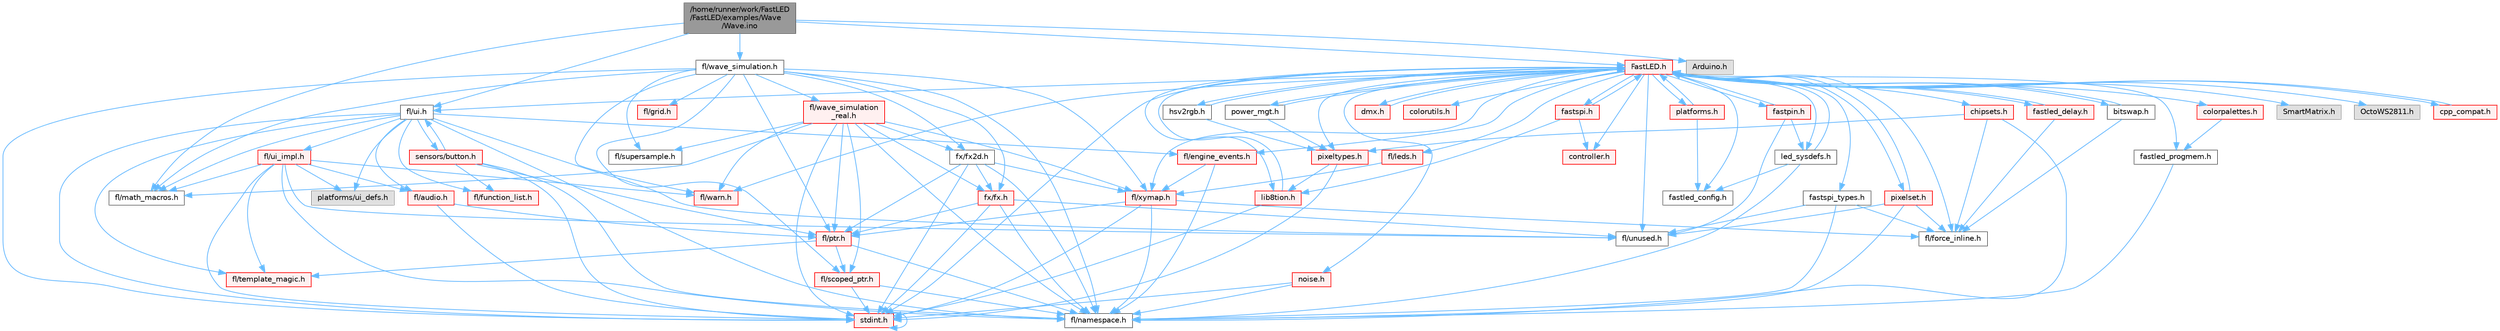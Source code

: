 digraph "/home/runner/work/FastLED/FastLED/examples/Wave/Wave.ino"
{
 // INTERACTIVE_SVG=YES
 // LATEX_PDF_SIZE
  bgcolor="transparent";
  edge [fontname=Helvetica,fontsize=10,labelfontname=Helvetica,labelfontsize=10];
  node [fontname=Helvetica,fontsize=10,shape=box,height=0.2,width=0.4];
  Node1 [id="Node000001",label="/home/runner/work/FastLED\l/FastLED/examples/Wave\l/Wave.ino",height=0.2,width=0.4,color="gray40", fillcolor="grey60", style="filled", fontcolor="black",tooltip=" "];
  Node1 -> Node2 [id="edge1_Node000001_Node000002",color="steelblue1",style="solid",tooltip=" "];
  Node2 [id="Node000002",label="fl/math_macros.h",height=0.2,width=0.4,color="grey40", fillcolor="white", style="filled",URL="$d8/db8/math__macros_8h.html",tooltip=" "];
  Node1 -> Node3 [id="edge2_Node000001_Node000003",color="steelblue1",style="solid",tooltip=" "];
  Node3 [id="Node000003",label="fl/ui.h",height=0.2,width=0.4,color="grey40", fillcolor="white", style="filled",URL="$d9/d3b/ui_8h.html",tooltip=" "];
  Node3 -> Node4 [id="edge3_Node000003_Node000004",color="steelblue1",style="solid",tooltip=" "];
  Node4 [id="Node000004",label="stdint.h",height=0.2,width=0.4,color="red", fillcolor="#FFF0F0", style="filled",URL="$df/dd8/stdint_8h.html",tooltip=" "];
  Node4 -> Node4 [id="edge4_Node000004_Node000004",color="steelblue1",style="solid",tooltip=" "];
  Node3 -> Node6 [id="edge5_Node000003_Node000006",color="steelblue1",style="solid",tooltip=" "];
  Node6 [id="Node000006",label="fl/audio.h",height=0.2,width=0.4,color="red", fillcolor="#FFF0F0", style="filled",URL="$da/d09/audio_8h.html",tooltip=" "];
  Node6 -> Node19 [id="edge6_Node000006_Node000019",color="steelblue1",style="solid",tooltip=" "];
  Node19 [id="Node000019",label="fl/ptr.h",height=0.2,width=0.4,color="red", fillcolor="#FFF0F0", style="filled",URL="$dd/d98/ptr_8h.html",tooltip=" "];
  Node19 -> Node18 [id="edge7_Node000019_Node000018",color="steelblue1",style="solid",tooltip=" "];
  Node18 [id="Node000018",label="fl/namespace.h",height=0.2,width=0.4,color="grey40", fillcolor="white", style="filled",URL="$df/d2a/namespace_8h.html",tooltip="Implements the FastLED namespace macros."];
  Node19 -> Node8 [id="edge8_Node000019_Node000008",color="steelblue1",style="solid",tooltip=" "];
  Node8 [id="Node000008",label="fl/scoped_ptr.h",height=0.2,width=0.4,color="red", fillcolor="#FFF0F0", style="filled",URL="$d0/d44/scoped__ptr_8h.html",tooltip=" "];
  Node8 -> Node4 [id="edge9_Node000008_Node000004",color="steelblue1",style="solid",tooltip=" "];
  Node8 -> Node18 [id="edge10_Node000008_Node000018",color="steelblue1",style="solid",tooltip=" "];
  Node19 -> Node20 [id="edge11_Node000019_Node000020",color="steelblue1",style="solid",tooltip=" "];
  Node20 [id="Node000020",label="fl/template_magic.h",height=0.2,width=0.4,color="red", fillcolor="#FFF0F0", style="filled",URL="$d8/d0c/template__magic_8h.html",tooltip=" "];
  Node6 -> Node4 [id="edge12_Node000006_Node000004",color="steelblue1",style="solid",tooltip=" "];
  Node3 -> Node29 [id="edge13_Node000003_Node000029",color="steelblue1",style="solid",tooltip=" "];
  Node29 [id="Node000029",label="fl/engine_events.h",height=0.2,width=0.4,color="red", fillcolor="#FFF0F0", style="filled",URL="$db/dc0/engine__events_8h.html",tooltip=" "];
  Node29 -> Node18 [id="edge14_Node000029_Node000018",color="steelblue1",style="solid",tooltip=" "];
  Node29 -> Node37 [id="edge15_Node000029_Node000037",color="steelblue1",style="solid",tooltip=" "];
  Node37 [id="Node000037",label="fl/xymap.h",height=0.2,width=0.4,color="red", fillcolor="#FFF0F0", style="filled",URL="$da/d61/xymap_8h.html",tooltip=" "];
  Node37 -> Node4 [id="edge16_Node000037_Node000004",color="steelblue1",style="solid",tooltip=" "];
  Node37 -> Node16 [id="edge17_Node000037_Node000016",color="steelblue1",style="solid",tooltip=" "];
  Node16 [id="Node000016",label="fl/force_inline.h",height=0.2,width=0.4,color="grey40", fillcolor="white", style="filled",URL="$d4/d64/force__inline_8h.html",tooltip=" "];
  Node37 -> Node18 [id="edge18_Node000037_Node000018",color="steelblue1",style="solid",tooltip=" "];
  Node37 -> Node19 [id="edge19_Node000037_Node000019",color="steelblue1",style="solid",tooltip=" "];
  Node3 -> Node43 [id="edge20_Node000003_Node000043",color="steelblue1",style="solid",tooltip=" "];
  Node43 [id="Node000043",label="fl/function_list.h",height=0.2,width=0.4,color="red", fillcolor="#FFF0F0", style="filled",URL="$d0/d64/function__list_8h.html",tooltip=" "];
  Node3 -> Node2 [id="edge21_Node000003_Node000002",color="steelblue1",style="solid",tooltip=" "];
  Node3 -> Node18 [id="edge22_Node000003_Node000018",color="steelblue1",style="solid",tooltip=" "];
  Node3 -> Node20 [id="edge23_Node000003_Node000020",color="steelblue1",style="solid",tooltip=" "];
  Node3 -> Node45 [id="edge24_Node000003_Node000045",color="steelblue1",style="solid",tooltip=" "];
  Node45 [id="Node000045",label="fl/ui_impl.h",height=0.2,width=0.4,color="red", fillcolor="#FFF0F0", style="filled",URL="$d6/dc0/ui__impl_8h.html",tooltip=" "];
  Node45 -> Node4 [id="edge25_Node000045_Node000004",color="steelblue1",style="solid",tooltip=" "];
  Node45 -> Node6 [id="edge26_Node000045_Node000006",color="steelblue1",style="solid",tooltip=" "];
  Node45 -> Node2 [id="edge27_Node000045_Node000002",color="steelblue1",style="solid",tooltip=" "];
  Node45 -> Node18 [id="edge28_Node000045_Node000018",color="steelblue1",style="solid",tooltip=" "];
  Node45 -> Node20 [id="edge29_Node000045_Node000020",color="steelblue1",style="solid",tooltip=" "];
  Node45 -> Node26 [id="edge30_Node000045_Node000026",color="steelblue1",style="solid",tooltip=" "];
  Node26 [id="Node000026",label="fl/unused.h",height=0.2,width=0.4,color="grey40", fillcolor="white", style="filled",URL="$d8/d4b/unused_8h.html",tooltip=" "];
  Node45 -> Node46 [id="edge31_Node000045_Node000046",color="steelblue1",style="solid",tooltip=" "];
  Node46 [id="Node000046",label="fl/warn.h",height=0.2,width=0.4,color="red", fillcolor="#FFF0F0", style="filled",URL="$de/d77/warn_8h.html",tooltip=" "];
  Node45 -> Node49 [id="edge32_Node000045_Node000049",color="steelblue1",style="solid",tooltip=" "];
  Node49 [id="Node000049",label="platforms/ui_defs.h",height=0.2,width=0.4,color="grey60", fillcolor="#E0E0E0", style="filled",tooltip=" "];
  Node3 -> Node26 [id="edge33_Node000003_Node000026",color="steelblue1",style="solid",tooltip=" "];
  Node3 -> Node49 [id="edge34_Node000003_Node000049",color="steelblue1",style="solid",tooltip=" "];
  Node3 -> Node50 [id="edge35_Node000003_Node000050",color="steelblue1",style="solid",tooltip=" "];
  Node50 [id="Node000050",label="sensors/button.h",height=0.2,width=0.4,color="red", fillcolor="#FFF0F0", style="filled",URL="$d7/d0e/button_8h.html",tooltip=" "];
  Node50 -> Node4 [id="edge36_Node000050_Node000004",color="steelblue1",style="solid",tooltip=" "];
  Node50 -> Node43 [id="edge37_Node000050_Node000043",color="steelblue1",style="solid",tooltip=" "];
  Node50 -> Node18 [id="edge38_Node000050_Node000018",color="steelblue1",style="solid",tooltip=" "];
  Node50 -> Node19 [id="edge39_Node000050_Node000019",color="steelblue1",style="solid",tooltip=" "];
  Node50 -> Node3 [id="edge40_Node000050_Node000003",color="steelblue1",style="solid",tooltip=" "];
  Node1 -> Node52 [id="edge41_Node000001_Node000052",color="steelblue1",style="solid",tooltip=" "];
  Node52 [id="Node000052",label="fl/wave_simulation.h",height=0.2,width=0.4,color="grey40", fillcolor="white", style="filled",URL="$dc/d36/wave__simulation_8h.html",tooltip=" "];
  Node52 -> Node4 [id="edge42_Node000052_Node000004",color="steelblue1",style="solid",tooltip=" "];
  Node52 -> Node2 [id="edge43_Node000052_Node000002",color="steelblue1",style="solid",tooltip=" "];
  Node52 -> Node18 [id="edge44_Node000052_Node000018",color="steelblue1",style="solid",tooltip=" "];
  Node52 -> Node8 [id="edge45_Node000052_Node000008",color="steelblue1",style="solid",tooltip=" "];
  Node52 -> Node46 [id="edge46_Node000052_Node000046",color="steelblue1",style="solid",tooltip=" "];
  Node52 -> Node53 [id="edge47_Node000052_Node000053",color="steelblue1",style="solid",tooltip=" "];
  Node53 [id="Node000053",label="fl/wave_simulation\l_real.h",height=0.2,width=0.4,color="red", fillcolor="#FFF0F0", style="filled",URL="$dd/d8e/wave__simulation__real_8h.html",tooltip=" "];
  Node53 -> Node4 [id="edge48_Node000053_Node000004",color="steelblue1",style="solid",tooltip=" "];
  Node53 -> Node2 [id="edge49_Node000053_Node000002",color="steelblue1",style="solid",tooltip=" "];
  Node53 -> Node18 [id="edge50_Node000053_Node000018",color="steelblue1",style="solid",tooltip=" "];
  Node53 -> Node8 [id="edge51_Node000053_Node000008",color="steelblue1",style="solid",tooltip=" "];
  Node53 -> Node46 [id="edge52_Node000053_Node000046",color="steelblue1",style="solid",tooltip=" "];
  Node53 -> Node19 [id="edge53_Node000053_Node000019",color="steelblue1",style="solid",tooltip=" "];
  Node53 -> Node54 [id="edge54_Node000053_Node000054",color="steelblue1",style="solid",tooltip=" "];
  Node54 [id="Node000054",label="fl/supersample.h",height=0.2,width=0.4,color="grey40", fillcolor="white", style="filled",URL="$d2/dce/supersample_8h.html",tooltip=" "];
  Node53 -> Node37 [id="edge55_Node000053_Node000037",color="steelblue1",style="solid",tooltip=" "];
  Node53 -> Node55 [id="edge56_Node000053_Node000055",color="steelblue1",style="solid",tooltip=" "];
  Node55 [id="Node000055",label="fx/fx.h",height=0.2,width=0.4,color="red", fillcolor="#FFF0F0", style="filled",URL="$df/d44/src_2fx_2fx_8h.html",tooltip=" "];
  Node55 -> Node4 [id="edge57_Node000055_Node000004",color="steelblue1",style="solid",tooltip=" "];
  Node55 -> Node18 [id="edge58_Node000055_Node000018",color="steelblue1",style="solid",tooltip=" "];
  Node55 -> Node19 [id="edge59_Node000055_Node000019",color="steelblue1",style="solid",tooltip=" "];
  Node55 -> Node26 [id="edge60_Node000055_Node000026",color="steelblue1",style="solid",tooltip=" "];
  Node53 -> Node58 [id="edge61_Node000053_Node000058",color="steelblue1",style="solid",tooltip=" "];
  Node58 [id="Node000058",label="fx/fx2d.h",height=0.2,width=0.4,color="grey40", fillcolor="white", style="filled",URL="$d9/d43/fx2d_8h.html",tooltip=" "];
  Node58 -> Node4 [id="edge62_Node000058_Node000004",color="steelblue1",style="solid",tooltip=" "];
  Node58 -> Node18 [id="edge63_Node000058_Node000018",color="steelblue1",style="solid",tooltip=" "];
  Node58 -> Node19 [id="edge64_Node000058_Node000019",color="steelblue1",style="solid",tooltip=" "];
  Node58 -> Node37 [id="edge65_Node000058_Node000037",color="steelblue1",style="solid",tooltip=" "];
  Node58 -> Node55 [id="edge66_Node000058_Node000055",color="steelblue1",style="solid",tooltip=" "];
  Node52 -> Node59 [id="edge67_Node000052_Node000059",color="steelblue1",style="solid",tooltip=" "];
  Node59 [id="Node000059",label="fl/grid.h",height=0.2,width=0.4,color="red", fillcolor="#FFF0F0", style="filled",URL="$da/d15/grid_8h.html",tooltip=" "];
  Node52 -> Node19 [id="edge68_Node000052_Node000019",color="steelblue1",style="solid",tooltip=" "];
  Node52 -> Node54 [id="edge69_Node000052_Node000054",color="steelblue1",style="solid",tooltip=" "];
  Node52 -> Node37 [id="edge70_Node000052_Node000037",color="steelblue1",style="solid",tooltip=" "];
  Node52 -> Node55 [id="edge71_Node000052_Node000055",color="steelblue1",style="solid",tooltip=" "];
  Node52 -> Node58 [id="edge72_Node000052_Node000058",color="steelblue1",style="solid",tooltip=" "];
  Node1 -> Node60 [id="edge73_Node000001_Node000060",color="steelblue1",style="solid",tooltip=" "];
  Node60 [id="Node000060",label="Arduino.h",height=0.2,width=0.4,color="grey60", fillcolor="#E0E0E0", style="filled",tooltip=" "];
  Node1 -> Node61 [id="edge74_Node000001_Node000061",color="steelblue1",style="solid",tooltip=" "];
  Node61 [id="Node000061",label="FastLED.h",height=0.2,width=0.4,color="red", fillcolor="#FFF0F0", style="filled",URL="$db/d97/_fast_l_e_d_8h.html",tooltip="central include file for FastLED, defines the CFastLED class/object"];
  Node61 -> Node4 [id="edge75_Node000061_Node000004",color="steelblue1",style="solid",tooltip=" "];
  Node61 -> Node62 [id="edge76_Node000061_Node000062",color="steelblue1",style="solid",tooltip=" "];
  Node62 [id="Node000062",label="SmartMatrix.h",height=0.2,width=0.4,color="grey60", fillcolor="#E0E0E0", style="filled",tooltip=" "];
  Node61 -> Node63 [id="edge77_Node000061_Node000063",color="steelblue1",style="solid",tooltip=" "];
  Node63 [id="Node000063",label="OctoWS2811.h",height=0.2,width=0.4,color="grey60", fillcolor="#E0E0E0", style="filled",tooltip=" "];
  Node61 -> Node16 [id="edge78_Node000061_Node000016",color="steelblue1",style="solid",tooltip=" "];
  Node61 -> Node64 [id="edge79_Node000061_Node000064",color="steelblue1",style="solid",tooltip=" "];
  Node64 [id="Node000064",label="cpp_compat.h",height=0.2,width=0.4,color="red", fillcolor="#FFF0F0", style="filled",URL="$d9/d13/cpp__compat_8h.html",tooltip="Compatibility functions based on C++ version."];
  Node64 -> Node61 [id="edge80_Node000064_Node000061",color="steelblue1",style="solid",tooltip=" "];
  Node61 -> Node66 [id="edge81_Node000061_Node000066",color="steelblue1",style="solid",tooltip=" "];
  Node66 [id="Node000066",label="fastled_config.h",height=0.2,width=0.4,color="grey40", fillcolor="white", style="filled",URL="$d5/d11/fastled__config_8h.html",tooltip="Contains definitions that can be used to configure FastLED at compile time."];
  Node61 -> Node67 [id="edge82_Node000061_Node000067",color="steelblue1",style="solid",tooltip=" "];
  Node67 [id="Node000067",label="led_sysdefs.h",height=0.2,width=0.4,color="grey40", fillcolor="white", style="filled",URL="$d9/d3e/led__sysdefs_8h.html",tooltip="Determines which platform system definitions to include."];
  Node67 -> Node61 [id="edge83_Node000067_Node000061",color="steelblue1",style="solid",tooltip=" "];
  Node67 -> Node66 [id="edge84_Node000067_Node000066",color="steelblue1",style="solid",tooltip=" "];
  Node67 -> Node18 [id="edge85_Node000067_Node000018",color="steelblue1",style="solid",tooltip=" "];
  Node61 -> Node68 [id="edge86_Node000061_Node000068",color="steelblue1",style="solid",tooltip=" "];
  Node68 [id="Node000068",label="fastled_delay.h",height=0.2,width=0.4,color="red", fillcolor="#FFF0F0", style="filled",URL="$d0/da8/fastled__delay_8h.html",tooltip="Utility functions and classes for managing delay cycles."];
  Node68 -> Node61 [id="edge87_Node000068_Node000061",color="steelblue1",style="solid",tooltip=" "];
  Node68 -> Node16 [id="edge88_Node000068_Node000016",color="steelblue1",style="solid",tooltip=" "];
  Node61 -> Node70 [id="edge89_Node000061_Node000070",color="steelblue1",style="solid",tooltip=" "];
  Node70 [id="Node000070",label="bitswap.h",height=0.2,width=0.4,color="grey40", fillcolor="white", style="filled",URL="$de/ded/bitswap_8h.html",tooltip="Functions for doing a rotation of bits/bytes used by parallel output."];
  Node70 -> Node61 [id="edge90_Node000070_Node000061",color="steelblue1",style="solid",tooltip=" "];
  Node70 -> Node16 [id="edge91_Node000070_Node000016",color="steelblue1",style="solid",tooltip=" "];
  Node61 -> Node71 [id="edge92_Node000061_Node000071",color="steelblue1",style="solid",tooltip=" "];
  Node71 [id="Node000071",label="controller.h",height=0.2,width=0.4,color="red", fillcolor="#FFF0F0", style="filled",URL="$d2/dd9/controller_8h.html",tooltip="deprecated: base definitions used by led controllers for writing out led data"];
  Node61 -> Node92 [id="edge93_Node000061_Node000092",color="steelblue1",style="solid",tooltip=" "];
  Node92 [id="Node000092",label="fastpin.h",height=0.2,width=0.4,color="red", fillcolor="#FFF0F0", style="filled",URL="$db/d65/fastpin_8h.html",tooltip="Class base definitions for defining fast pin access."];
  Node92 -> Node61 [id="edge94_Node000092_Node000061",color="steelblue1",style="solid",tooltip=" "];
  Node92 -> Node67 [id="edge95_Node000092_Node000067",color="steelblue1",style="solid",tooltip=" "];
  Node92 -> Node26 [id="edge96_Node000092_Node000026",color="steelblue1",style="solid",tooltip=" "];
  Node61 -> Node93 [id="edge97_Node000061_Node000093",color="steelblue1",style="solid",tooltip=" "];
  Node93 [id="Node000093",label="fastspi_types.h",height=0.2,width=0.4,color="grey40", fillcolor="white", style="filled",URL="$d2/ddb/fastspi__types_8h.html",tooltip="Data types and constants used by SPI interfaces."];
  Node93 -> Node16 [id="edge98_Node000093_Node000016",color="steelblue1",style="solid",tooltip=" "];
  Node93 -> Node18 [id="edge99_Node000093_Node000018",color="steelblue1",style="solid",tooltip=" "];
  Node93 -> Node26 [id="edge100_Node000093_Node000026",color="steelblue1",style="solid",tooltip=" "];
  Node61 -> Node94 [id="edge101_Node000061_Node000094",color="steelblue1",style="solid",tooltip=" "];
  Node94 [id="Node000094",label="dmx.h",height=0.2,width=0.4,color="red", fillcolor="#FFF0F0", style="filled",URL="$d3/de1/dmx_8h.html",tooltip="Defines the DMX512-based LED controllers."];
  Node94 -> Node61 [id="edge102_Node000094_Node000061",color="steelblue1",style="solid",tooltip=" "];
  Node61 -> Node97 [id="edge103_Node000061_Node000097",color="steelblue1",style="solid",tooltip=" "];
  Node97 [id="Node000097",label="platforms.h",height=0.2,width=0.4,color="red", fillcolor="#FFF0F0", style="filled",URL="$da/dc9/platforms_8h.html",tooltip="Determines which platforms headers to include."];
  Node97 -> Node61 [id="edge104_Node000097_Node000061",color="steelblue1",style="solid",tooltip=" "];
  Node97 -> Node66 [id="edge105_Node000097_Node000066",color="steelblue1",style="solid",tooltip=" "];
  Node61 -> Node99 [id="edge106_Node000061_Node000099",color="steelblue1",style="solid",tooltip=" "];
  Node99 [id="Node000099",label="fastled_progmem.h",height=0.2,width=0.4,color="grey40", fillcolor="white", style="filled",URL="$df/dab/fastled__progmem_8h.html",tooltip="Wrapper definitions to allow seamless use of PROGMEM in environments that have it."];
  Node99 -> Node18 [id="edge107_Node000099_Node000018",color="steelblue1",style="solid",tooltip=" "];
  Node61 -> Node74 [id="edge108_Node000061_Node000074",color="steelblue1",style="solid",tooltip=" "];
  Node74 [id="Node000074",label="lib8tion.h",height=0.2,width=0.4,color="red", fillcolor="#FFF0F0", style="filled",URL="$df/da5/lib8tion_8h.html",tooltip="Fast, efficient 8-bit math functions specifically designed for high-performance LED programming."];
  Node74 -> Node61 [id="edge109_Node000074_Node000061",color="steelblue1",style="solid",tooltip=" "];
  Node74 -> Node4 [id="edge110_Node000074_Node000004",color="steelblue1",style="solid",tooltip=" "];
  Node61 -> Node73 [id="edge111_Node000061_Node000073",color="steelblue1",style="solid",tooltip=" "];
  Node73 [id="Node000073",label="pixeltypes.h",height=0.2,width=0.4,color="red", fillcolor="#FFF0F0", style="filled",URL="$d2/dba/pixeltypes_8h.html",tooltip="Includes defintions for RGB and HSV pixels."];
  Node73 -> Node4 [id="edge112_Node000073_Node000004",color="steelblue1",style="solid",tooltip=" "];
  Node73 -> Node74 [id="edge113_Node000073_Node000074",color="steelblue1",style="solid",tooltip=" "];
  Node61 -> Node100 [id="edge114_Node000061_Node000100",color="steelblue1",style="solid",tooltip=" "];
  Node100 [id="Node000100",label="hsv2rgb.h",height=0.2,width=0.4,color="grey40", fillcolor="white", style="filled",URL="$de/d9a/hsv2rgb_8h.html",tooltip="Functions to convert from the HSV colorspace to the RGB colorspace."];
  Node100 -> Node61 [id="edge115_Node000100_Node000061",color="steelblue1",style="solid",tooltip=" "];
  Node100 -> Node73 [id="edge116_Node000100_Node000073",color="steelblue1",style="solid",tooltip=" "];
  Node61 -> Node101 [id="edge117_Node000061_Node000101",color="steelblue1",style="solid",tooltip=" "];
  Node101 [id="Node000101",label="colorutils.h",height=0.2,width=0.4,color="red", fillcolor="#FFF0F0", style="filled",URL="$d1/dfb/colorutils_8h.html",tooltip=" "];
  Node61 -> Node106 [id="edge118_Node000061_Node000106",color="steelblue1",style="solid",tooltip=" "];
  Node106 [id="Node000106",label="pixelset.h",height=0.2,width=0.4,color="red", fillcolor="#FFF0F0", style="filled",URL="$d4/d46/pixelset_8h.html",tooltip="Declares classes for managing logical groups of LEDs."];
  Node106 -> Node16 [id="edge119_Node000106_Node000016",color="steelblue1",style="solid",tooltip=" "];
  Node106 -> Node18 [id="edge120_Node000106_Node000018",color="steelblue1",style="solid",tooltip=" "];
  Node106 -> Node26 [id="edge121_Node000106_Node000026",color="steelblue1",style="solid",tooltip=" "];
  Node106 -> Node61 [id="edge122_Node000106_Node000061",color="steelblue1",style="solid",tooltip=" "];
  Node61 -> Node107 [id="edge123_Node000061_Node000107",color="steelblue1",style="solid",tooltip=" "];
  Node107 [id="Node000107",label="colorpalettes.h",height=0.2,width=0.4,color="red", fillcolor="#FFF0F0", style="filled",URL="$dc/dcc/colorpalettes_8h.html",tooltip="Declarations for the predefined color palettes supplied by FastLED."];
  Node107 -> Node99 [id="edge124_Node000107_Node000099",color="steelblue1",style="solid",tooltip=" "];
  Node61 -> Node108 [id="edge125_Node000061_Node000108",color="steelblue1",style="solid",tooltip=" "];
  Node108 [id="Node000108",label="noise.h",height=0.2,width=0.4,color="red", fillcolor="#FFF0F0", style="filled",URL="$d1/d31/noise_8h.html",tooltip="Functions to generate and fill arrays with noise."];
  Node108 -> Node4 [id="edge126_Node000108_Node000004",color="steelblue1",style="solid",tooltip=" "];
  Node108 -> Node18 [id="edge127_Node000108_Node000018",color="steelblue1",style="solid",tooltip=" "];
  Node61 -> Node109 [id="edge128_Node000061_Node000109",color="steelblue1",style="solid",tooltip=" "];
  Node109 [id="Node000109",label="power_mgt.h",height=0.2,width=0.4,color="grey40", fillcolor="white", style="filled",URL="$dc/d5b/power__mgt_8h.html",tooltip="Functions to limit the power used by FastLED."];
  Node109 -> Node61 [id="edge129_Node000109_Node000061",color="steelblue1",style="solid",tooltip=" "];
  Node109 -> Node73 [id="edge130_Node000109_Node000073",color="steelblue1",style="solid",tooltip=" "];
  Node61 -> Node110 [id="edge131_Node000061_Node000110",color="steelblue1",style="solid",tooltip=" "];
  Node110 [id="Node000110",label="fastspi.h",height=0.2,width=0.4,color="red", fillcolor="#FFF0F0", style="filled",URL="$d6/ddc/fastspi_8h.html",tooltip="Serial peripheral interface (SPI) definitions per platform."];
  Node110 -> Node61 [id="edge132_Node000110_Node000061",color="steelblue1",style="solid",tooltip=" "];
  Node110 -> Node71 [id="edge133_Node000110_Node000071",color="steelblue1",style="solid",tooltip=" "];
  Node110 -> Node74 [id="edge134_Node000110_Node000074",color="steelblue1",style="solid",tooltip=" "];
  Node61 -> Node112 [id="edge135_Node000061_Node000112",color="steelblue1",style="solid",tooltip=" "];
  Node112 [id="Node000112",label="chipsets.h",height=0.2,width=0.4,color="red", fillcolor="#FFF0F0", style="filled",URL="$db/d66/chipsets_8h.html",tooltip="Contains the bulk of the definitions for the various LED chipsets supported."];
  Node112 -> Node73 [id="edge136_Node000112_Node000073",color="steelblue1",style="solid",tooltip=" "];
  Node112 -> Node16 [id="edge137_Node000112_Node000016",color="steelblue1",style="solid",tooltip=" "];
  Node112 -> Node18 [id="edge138_Node000112_Node000018",color="steelblue1",style="solid",tooltip=" "];
  Node61 -> Node29 [id="edge139_Node000061_Node000029",color="steelblue1",style="solid",tooltip=" "];
  Node61 -> Node113 [id="edge140_Node000061_Node000113",color="steelblue1",style="solid",tooltip=" "];
  Node113 [id="Node000113",label="fl/leds.h",height=0.2,width=0.4,color="red", fillcolor="#FFF0F0", style="filled",URL="$da/d78/leds_8h.html",tooltip=" "];
  Node113 -> Node37 [id="edge141_Node000113_Node000037",color="steelblue1",style="solid",tooltip=" "];
  Node61 -> Node37 [id="edge142_Node000061_Node000037",color="steelblue1",style="solid",tooltip=" "];
  Node61 -> Node46 [id="edge143_Node000061_Node000046",color="steelblue1",style="solid",tooltip=" "];
  Node61 -> Node26 [id="edge144_Node000061_Node000026",color="steelblue1",style="solid",tooltip=" "];
  Node61 -> Node3 [id="edge145_Node000061_Node000003",color="steelblue1",style="solid",tooltip=" "];
}
